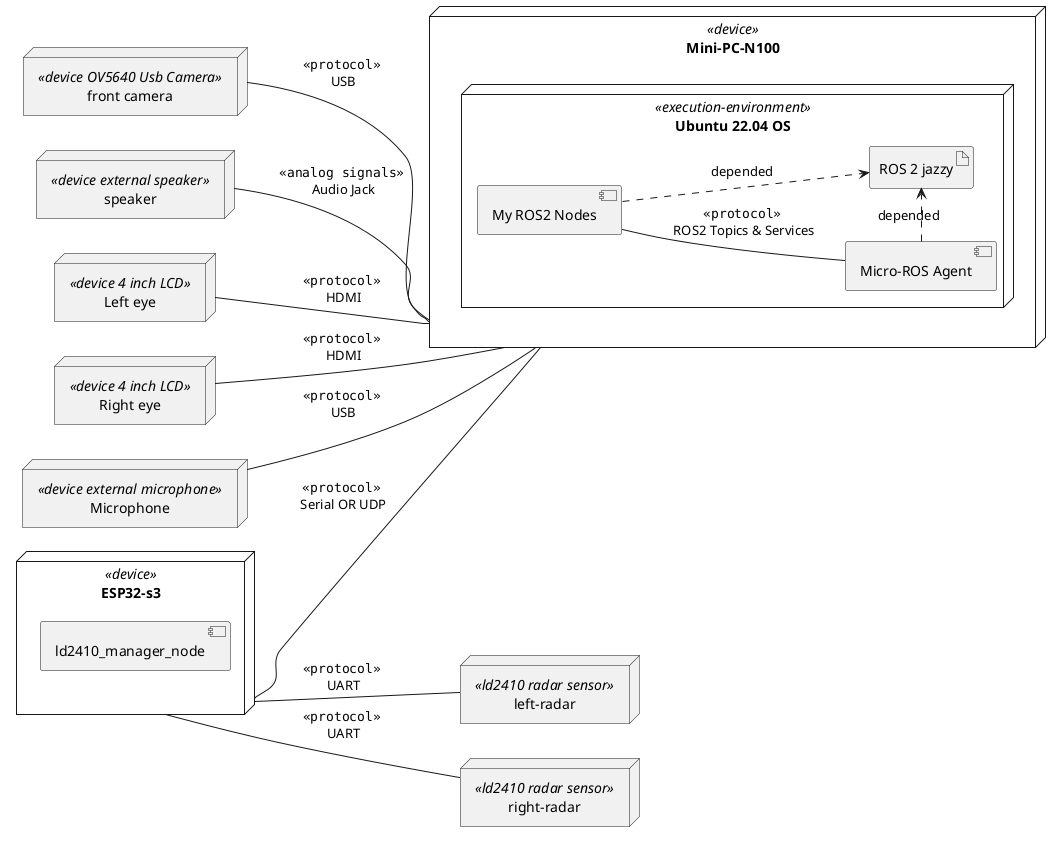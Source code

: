 @startuml Deployment_diagram

left to right direction

node "left-radar" <<ld2410 radar sensor>> as left_radar
node "right-radar" <<ld2410 radar sensor>> as right_radar

node "ESP32-s3" as lld_radar_node <<device>> {
  component "ld2410_manager_node" as micro_ros_node
}

node "front camera" as front_camera <<device OV5640 Usb Camera>>
node "speaker" as speaker <<device external speaker>>

node "Left eye" as lcd_left_eye <<device 4 inch LCD>>
node "Right eye" as lcd_right_eye <<device 4 inch LCD>>

node "Microphone" as microphone <<device external microphone>>

node "Mini-PC-N100" <<device>> {
  node "Ubuntu 22.04 OS" <<execution-environment>> {
    artifact "ROS 2 jazzy" as ros2
    component "Micro-ROS Agent" as ros_agent
    component "My ROS2 Nodes" as ros_nodes
  }

  ros_agent -[dashed]> ros2 : "depended"
  ros_nodes -[dashed]> ros2 : "depended"
  ros_nodes -- ros_agent : ""<<protocol>>""\n ROS2 Topics & Services
}

lld_radar_node -- left_radar : ""<<protocol>>""\n UART
lld_radar_node -- right_radar : ""<<protocol>>""\n UART

' Verbinding tussen de ESP32 en de mini-PC via seriële communicatie of UDP communicatie (beide kan maar niet tegelijk)
lld_radar_node -- "Mini-PC-N100"  : ""<<protocol>>""\n Serial OR UDP  

front_camera -- "Mini-PC-N100" : ""<<protocol>>""\n USB
speaker -- "Mini-PC-N100" : ""<<analog signals>>""\n Audio Jack
lcd_left_eye -- "Mini-PC-N100" : ""<<protocol>>""\n HDMI
lcd_right_eye -- "Mini-PC-N100" : ""<<protocol>>""\n HDMI
microphone -- "Mini-PC-N100" : ""<<protocol>>""\n USB

@enduml
